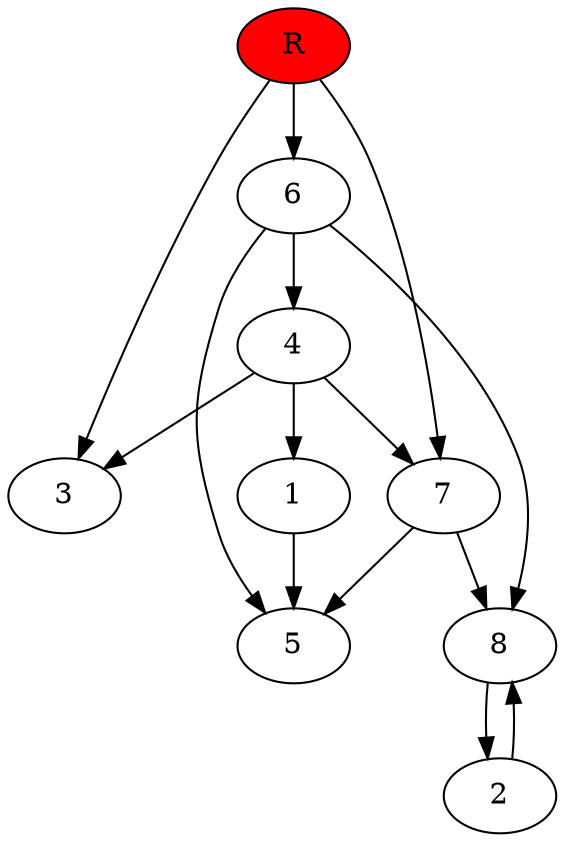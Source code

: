 digraph prb3092 {
	1
	2
	3
	4
	5
	6
	7
	8
	R [fillcolor="#ff0000" style=filled]
	1 -> 5
	2 -> 8
	4 -> 1
	4 -> 3
	4 -> 7
	6 -> 4
	6 -> 5
	6 -> 8
	7 -> 5
	7 -> 8
	8 -> 2
	R -> 3
	R -> 6
	R -> 7
}

